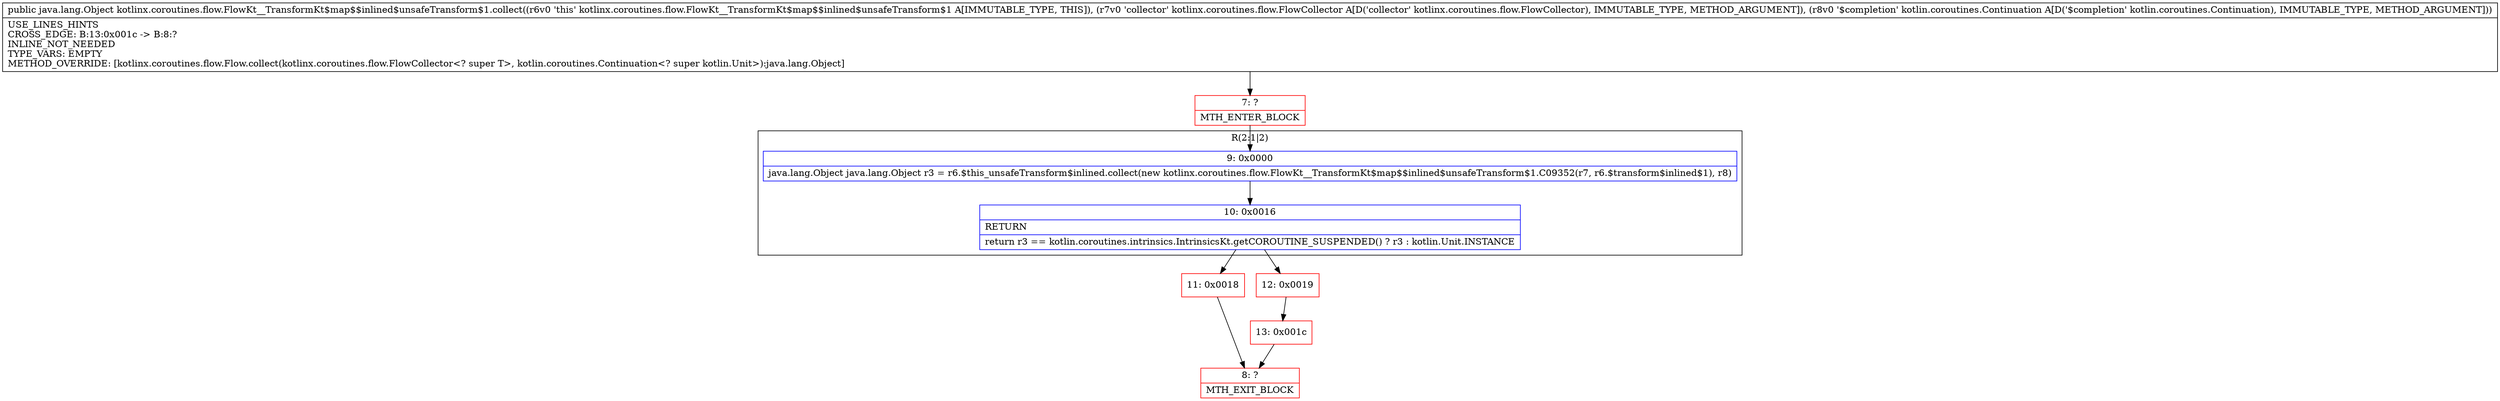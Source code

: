 digraph "CFG forkotlinx.coroutines.flow.FlowKt__TransformKt$map$$inlined$unsafeTransform$1.collect(Lkotlinx\/coroutines\/flow\/FlowCollector;Lkotlin\/coroutines\/Continuation;)Ljava\/lang\/Object;" {
subgraph cluster_Region_579045470 {
label = "R(2:1|2)";
node [shape=record,color=blue];
Node_9 [shape=record,label="{9\:\ 0x0000|java.lang.Object java.lang.Object r3 = r6.$this_unsafeTransform$inlined.collect(new kotlinx.coroutines.flow.FlowKt__TransformKt$map$$inlined$unsafeTransform$1.C09352(r7, r6.$transform$inlined$1), r8)\l}"];
Node_10 [shape=record,label="{10\:\ 0x0016|RETURN\l|return r3 == kotlin.coroutines.intrinsics.IntrinsicsKt.getCOROUTINE_SUSPENDED() ? r3 : kotlin.Unit.INSTANCE\l}"];
}
Node_7 [shape=record,color=red,label="{7\:\ ?|MTH_ENTER_BLOCK\l}"];
Node_11 [shape=record,color=red,label="{11\:\ 0x0018}"];
Node_8 [shape=record,color=red,label="{8\:\ ?|MTH_EXIT_BLOCK\l}"];
Node_12 [shape=record,color=red,label="{12\:\ 0x0019}"];
Node_13 [shape=record,color=red,label="{13\:\ 0x001c}"];
MethodNode[shape=record,label="{public java.lang.Object kotlinx.coroutines.flow.FlowKt__TransformKt$map$$inlined$unsafeTransform$1.collect((r6v0 'this' kotlinx.coroutines.flow.FlowKt__TransformKt$map$$inlined$unsafeTransform$1 A[IMMUTABLE_TYPE, THIS]), (r7v0 'collector' kotlinx.coroutines.flow.FlowCollector A[D('collector' kotlinx.coroutines.flow.FlowCollector), IMMUTABLE_TYPE, METHOD_ARGUMENT]), (r8v0 '$completion' kotlin.coroutines.Continuation A[D('$completion' kotlin.coroutines.Continuation), IMMUTABLE_TYPE, METHOD_ARGUMENT]))  | USE_LINES_HINTS\lCROSS_EDGE: B:13:0x001c \-\> B:8:?\lINLINE_NOT_NEEDED\lTYPE_VARS: EMPTY\lMETHOD_OVERRIDE: [kotlinx.coroutines.flow.Flow.collect(kotlinx.coroutines.flow.FlowCollector\<? super T\>, kotlin.coroutines.Continuation\<? super kotlin.Unit\>):java.lang.Object]\l}"];
MethodNode -> Node_7;Node_9 -> Node_10;
Node_10 -> Node_11;
Node_10 -> Node_12;
Node_7 -> Node_9;
Node_11 -> Node_8;
Node_12 -> Node_13;
Node_13 -> Node_8;
}

